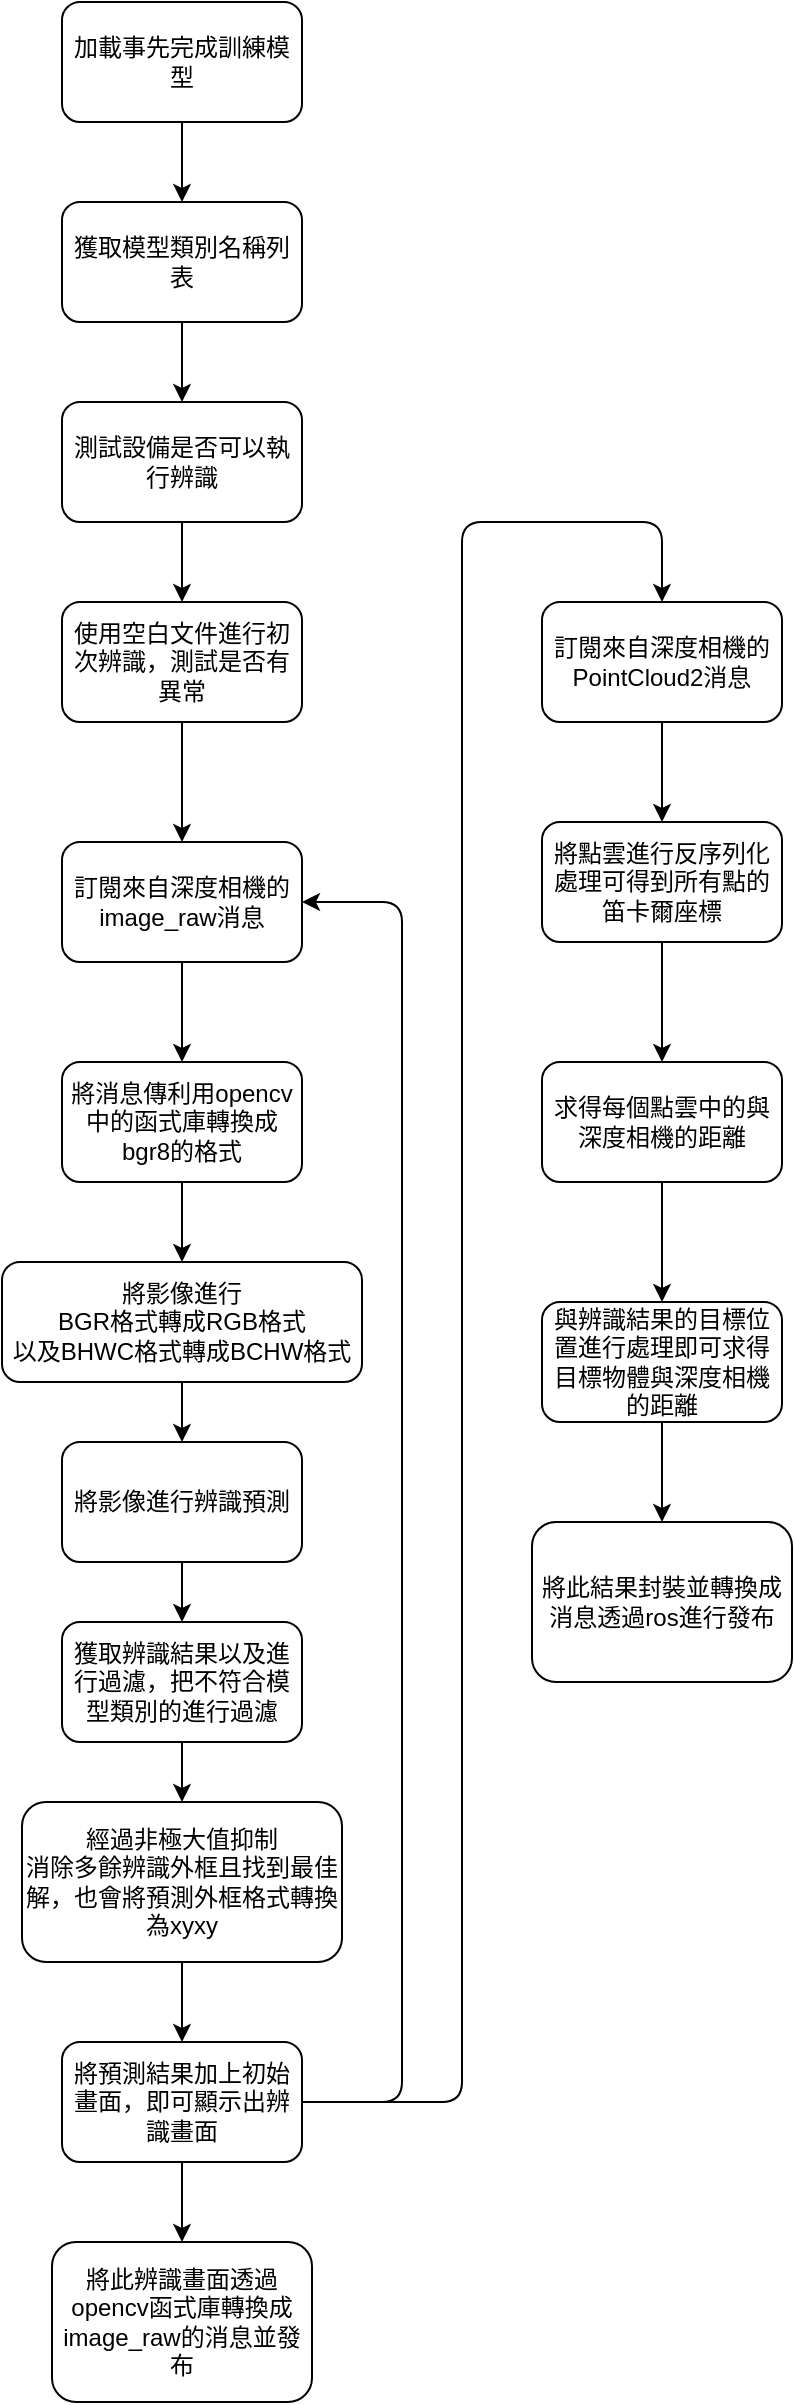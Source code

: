 <mxfile>
    <diagram id="Wls8ueZb1EqQs-8ss1HO" name="第1頁">
        <mxGraphModel dx="451" dy="707" grid="1" gridSize="10" guides="1" tooltips="1" connect="1" arrows="1" fold="1" page="1" pageScale="1" pageWidth="827" pageHeight="1169" math="0" shadow="0">
            <root>
                <mxCell id="0"/>
                <mxCell id="1" parent="0"/>
                <mxCell id="13" style="edgeStyle=none;html=1;entryX=0.5;entryY=0;entryDx=0;entryDy=0;" edge="1" parent="1" source="2" target="3">
                    <mxGeometry relative="1" as="geometry"/>
                </mxCell>
                <mxCell id="2" value="加載事先完成訓練模型" style="rounded=1;whiteSpace=wrap;html=1;" vertex="1" parent="1">
                    <mxGeometry x="150" y="80" width="120" height="60" as="geometry"/>
                </mxCell>
                <mxCell id="14" style="edgeStyle=none;html=1;" edge="1" parent="1" source="3" target="4">
                    <mxGeometry relative="1" as="geometry"/>
                </mxCell>
                <mxCell id="3" value="獲取模型類別名稱列表" style="rounded=1;whiteSpace=wrap;html=1;" vertex="1" parent="1">
                    <mxGeometry x="150" y="180" width="120" height="60" as="geometry"/>
                </mxCell>
                <mxCell id="15" style="edgeStyle=none;html=1;" edge="1" parent="1" source="4" target="5">
                    <mxGeometry relative="1" as="geometry"/>
                </mxCell>
                <mxCell id="4" value="測試設備是否可以執行辨識" style="rounded=1;whiteSpace=wrap;html=1;" vertex="1" parent="1">
                    <mxGeometry x="150" y="280" width="120" height="60" as="geometry"/>
                </mxCell>
                <mxCell id="16" style="edgeStyle=none;html=1;" edge="1" parent="1" source="5" target="6">
                    <mxGeometry relative="1" as="geometry"/>
                </mxCell>
                <mxCell id="5" value="使用空白文件進行初次辨識，測試是否有異常" style="rounded=1;whiteSpace=wrap;html=1;" vertex="1" parent="1">
                    <mxGeometry x="150" y="380" width="120" height="60" as="geometry"/>
                </mxCell>
                <mxCell id="17" style="edgeStyle=none;html=1;entryX=0.5;entryY=0;entryDx=0;entryDy=0;" edge="1" parent="1" source="6" target="7">
                    <mxGeometry relative="1" as="geometry"/>
                </mxCell>
                <mxCell id="6" value="訂閱來自深度相機的image_raw消息" style="rounded=1;whiteSpace=wrap;html=1;" vertex="1" parent="1">
                    <mxGeometry x="150" y="500" width="120" height="60" as="geometry"/>
                </mxCell>
                <mxCell id="18" style="edgeStyle=none;html=1;" edge="1" parent="1" source="7" target="8">
                    <mxGeometry relative="1" as="geometry"/>
                </mxCell>
                <mxCell id="7" value="將消息傳利用opencv中的函式庫轉換成bgr8的格式" style="rounded=1;whiteSpace=wrap;html=1;" vertex="1" parent="1">
                    <mxGeometry x="150" y="610" width="120" height="60" as="geometry"/>
                </mxCell>
                <mxCell id="19" style="edgeStyle=none;html=1;" edge="1" parent="1" source="8" target="9">
                    <mxGeometry relative="1" as="geometry"/>
                </mxCell>
                <mxCell id="8" value="將影像進行&lt;br&gt;BGR格式轉成RGB格式&lt;br&gt;以及BHWC格式轉成BCHW格式" style="rounded=1;whiteSpace=wrap;html=1;" vertex="1" parent="1">
                    <mxGeometry x="120" y="710" width="180" height="60" as="geometry"/>
                </mxCell>
                <mxCell id="20" style="edgeStyle=none;html=1;" edge="1" parent="1" source="9" target="10">
                    <mxGeometry relative="1" as="geometry"/>
                </mxCell>
                <mxCell id="9" value="將影像進行辨識預測" style="rounded=1;whiteSpace=wrap;html=1;" vertex="1" parent="1">
                    <mxGeometry x="150" y="800" width="120" height="60" as="geometry"/>
                </mxCell>
                <mxCell id="21" style="edgeStyle=none;html=1;" edge="1" parent="1" source="10" target="11">
                    <mxGeometry relative="1" as="geometry"/>
                </mxCell>
                <mxCell id="10" value="獲取辨識結果以及進行過濾，把不符合模型類別的進行過濾" style="rounded=1;whiteSpace=wrap;html=1;" vertex="1" parent="1">
                    <mxGeometry x="150" y="890" width="120" height="60" as="geometry"/>
                </mxCell>
                <mxCell id="22" style="edgeStyle=none;html=1;" edge="1" parent="1" source="11" target="12">
                    <mxGeometry relative="1" as="geometry"/>
                </mxCell>
                <mxCell id="11" value="經過非極大值抑制&lt;br&gt;消除多餘辨識外框且找到最佳解，也會將預測外框格式轉換為xyxy" style="rounded=1;whiteSpace=wrap;html=1;" vertex="1" parent="1">
                    <mxGeometry x="130" y="980" width="160" height="80" as="geometry"/>
                </mxCell>
                <mxCell id="24" style="edgeStyle=none;html=1;entryX=0.5;entryY=0;entryDx=0;entryDy=0;" edge="1" parent="1" source="12" target="23">
                    <mxGeometry relative="1" as="geometry"/>
                </mxCell>
                <mxCell id="25" style="edgeStyle=none;html=1;entryX=1;entryY=0.5;entryDx=0;entryDy=0;" edge="1" parent="1" source="12" target="6">
                    <mxGeometry relative="1" as="geometry">
                        <mxPoint x="370" y="640" as="targetPoint"/>
                        <Array as="points">
                            <mxPoint x="320" y="1130"/>
                            <mxPoint x="320" y="530"/>
                        </Array>
                    </mxGeometry>
                </mxCell>
                <mxCell id="29" style="edgeStyle=none;html=1;entryX=0.5;entryY=0;entryDx=0;entryDy=0;" edge="1" parent="1" source="12" target="26">
                    <mxGeometry relative="1" as="geometry">
                        <mxPoint x="450" y="340" as="targetPoint"/>
                        <Array as="points">
                            <mxPoint x="350" y="1130"/>
                            <mxPoint x="350" y="340"/>
                            <mxPoint x="450" y="340"/>
                        </Array>
                    </mxGeometry>
                </mxCell>
                <mxCell id="12" value="將預測結果加上初始畫面，即可顯示出辨識畫面" style="rounded=1;whiteSpace=wrap;html=1;" vertex="1" parent="1">
                    <mxGeometry x="150" y="1100" width="120" height="60" as="geometry"/>
                </mxCell>
                <mxCell id="23" value="將此辨識畫面透過opencv函式庫轉換成image_raw的消息並發布" style="rounded=1;whiteSpace=wrap;html=1;" vertex="1" parent="1">
                    <mxGeometry x="145" y="1200" width="130" height="80" as="geometry"/>
                </mxCell>
                <mxCell id="30" style="edgeStyle=none;html=1;entryX=0.5;entryY=0;entryDx=0;entryDy=0;" edge="1" parent="1" source="26" target="27">
                    <mxGeometry relative="1" as="geometry"/>
                </mxCell>
                <mxCell id="26" value="&lt;span&gt;訂閱來自深度相機的PointCloud2消息&lt;/span&gt;" style="rounded=1;whiteSpace=wrap;html=1;" vertex="1" parent="1">
                    <mxGeometry x="390" y="380" width="120" height="60" as="geometry"/>
                </mxCell>
                <mxCell id="31" style="edgeStyle=none;html=1;" edge="1" parent="1" source="27" target="28">
                    <mxGeometry relative="1" as="geometry"/>
                </mxCell>
                <mxCell id="27" value="將點雲進行反序列化處理可得到所有點的笛卡爾座標" style="rounded=1;whiteSpace=wrap;html=1;" vertex="1" parent="1">
                    <mxGeometry x="390" y="490" width="120" height="60" as="geometry"/>
                </mxCell>
                <mxCell id="33" style="edgeStyle=none;html=1;" edge="1" parent="1" source="28" target="32">
                    <mxGeometry relative="1" as="geometry"/>
                </mxCell>
                <mxCell id="28" value="求得每個點雲中的與深度相機的距離" style="rounded=1;whiteSpace=wrap;html=1;" vertex="1" parent="1">
                    <mxGeometry x="390" y="610" width="120" height="60" as="geometry"/>
                </mxCell>
                <mxCell id="35" style="edgeStyle=none;html=1;entryX=0.5;entryY=0;entryDx=0;entryDy=0;" edge="1" parent="1" source="32" target="34">
                    <mxGeometry relative="1" as="geometry"/>
                </mxCell>
                <mxCell id="32" value="與辨識結果的目標位置進行處理即可求得目標物體與深度相機的距離" style="rounded=1;whiteSpace=wrap;html=1;" vertex="1" parent="1">
                    <mxGeometry x="390" y="730" width="120" height="60" as="geometry"/>
                </mxCell>
                <mxCell id="34" value="將此結果封裝並轉換成消息透過ros進行發布" style="rounded=1;whiteSpace=wrap;html=1;" vertex="1" parent="1">
                    <mxGeometry x="385" y="840" width="130" height="80" as="geometry"/>
                </mxCell>
            </root>
        </mxGraphModel>
    </diagram>
</mxfile>